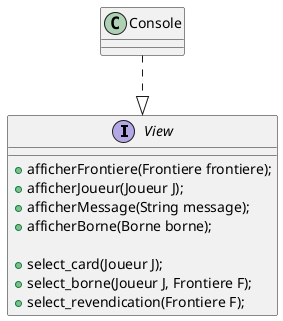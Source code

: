 @startuml view

interface View{
    + afficherFrontiere(Frontiere frontiere);
    + afficherJoueur(Joueur J);
    + afficherMessage(String message);
    + afficherBorne(Borne borne);

    + select_card(Joueur J);
    + select_borne(Joueur J, Frontiere F);
    + select_revendication(Frontiere F);
}

class Console{

}

Console ..|> View

@enduml